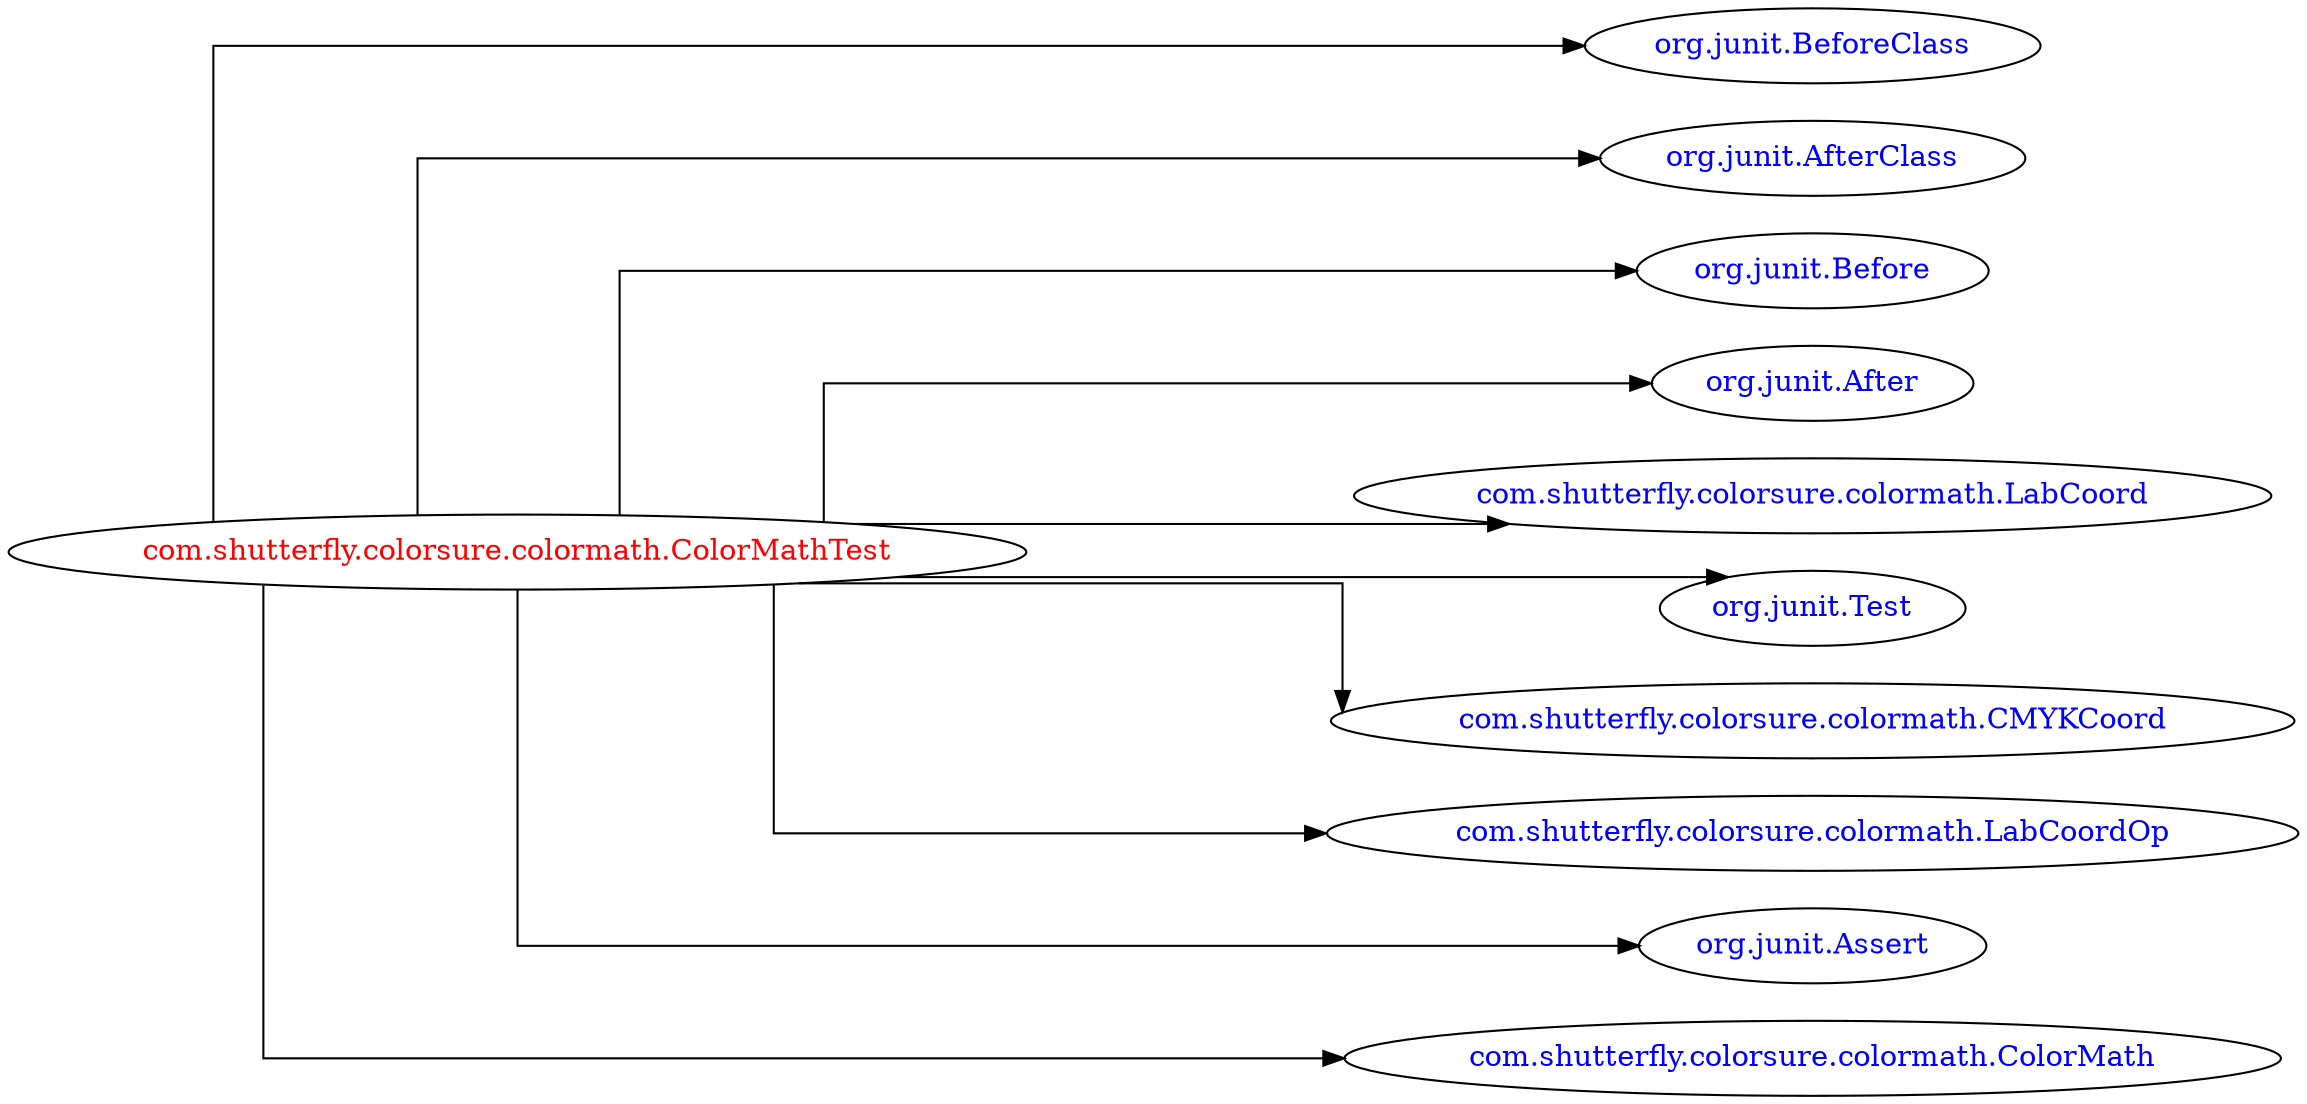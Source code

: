 digraph dependencyGraph {
 concentrate=true;
 ranksep="2.0";
 rankdir="LR"; 
 splines="ortho";
"com.shutterfly.colorsure.colormath.ColorMathTest" [fontcolor="red"];
"org.junit.BeforeClass" [ fontcolor="blue" ];
"com.shutterfly.colorsure.colormath.ColorMathTest"->"org.junit.BeforeClass";
"org.junit.AfterClass" [ fontcolor="blue" ];
"com.shutterfly.colorsure.colormath.ColorMathTest"->"org.junit.AfterClass";
"org.junit.Before" [ fontcolor="blue" ];
"com.shutterfly.colorsure.colormath.ColorMathTest"->"org.junit.Before";
"org.junit.After" [ fontcolor="blue" ];
"com.shutterfly.colorsure.colormath.ColorMathTest"->"org.junit.After";
"com.shutterfly.colorsure.colormath.LabCoord" [ fontcolor="blue" ];
"com.shutterfly.colorsure.colormath.ColorMathTest"->"com.shutterfly.colorsure.colormath.LabCoord";
"org.junit.Test" [ fontcolor="blue" ];
"com.shutterfly.colorsure.colormath.ColorMathTest"->"org.junit.Test";
"com.shutterfly.colorsure.colormath.CMYKCoord" [ fontcolor="blue" ];
"com.shutterfly.colorsure.colormath.ColorMathTest"->"com.shutterfly.colorsure.colormath.CMYKCoord";
"com.shutterfly.colorsure.colormath.LabCoordOp" [ fontcolor="blue" ];
"com.shutterfly.colorsure.colormath.ColorMathTest"->"com.shutterfly.colorsure.colormath.LabCoordOp";
"org.junit.Assert" [ fontcolor="blue" ];
"com.shutterfly.colorsure.colormath.ColorMathTest"->"org.junit.Assert";
"com.shutterfly.colorsure.colormath.ColorMath" [ fontcolor="blue" ];
"com.shutterfly.colorsure.colormath.ColorMathTest"->"com.shutterfly.colorsure.colormath.ColorMath";
}